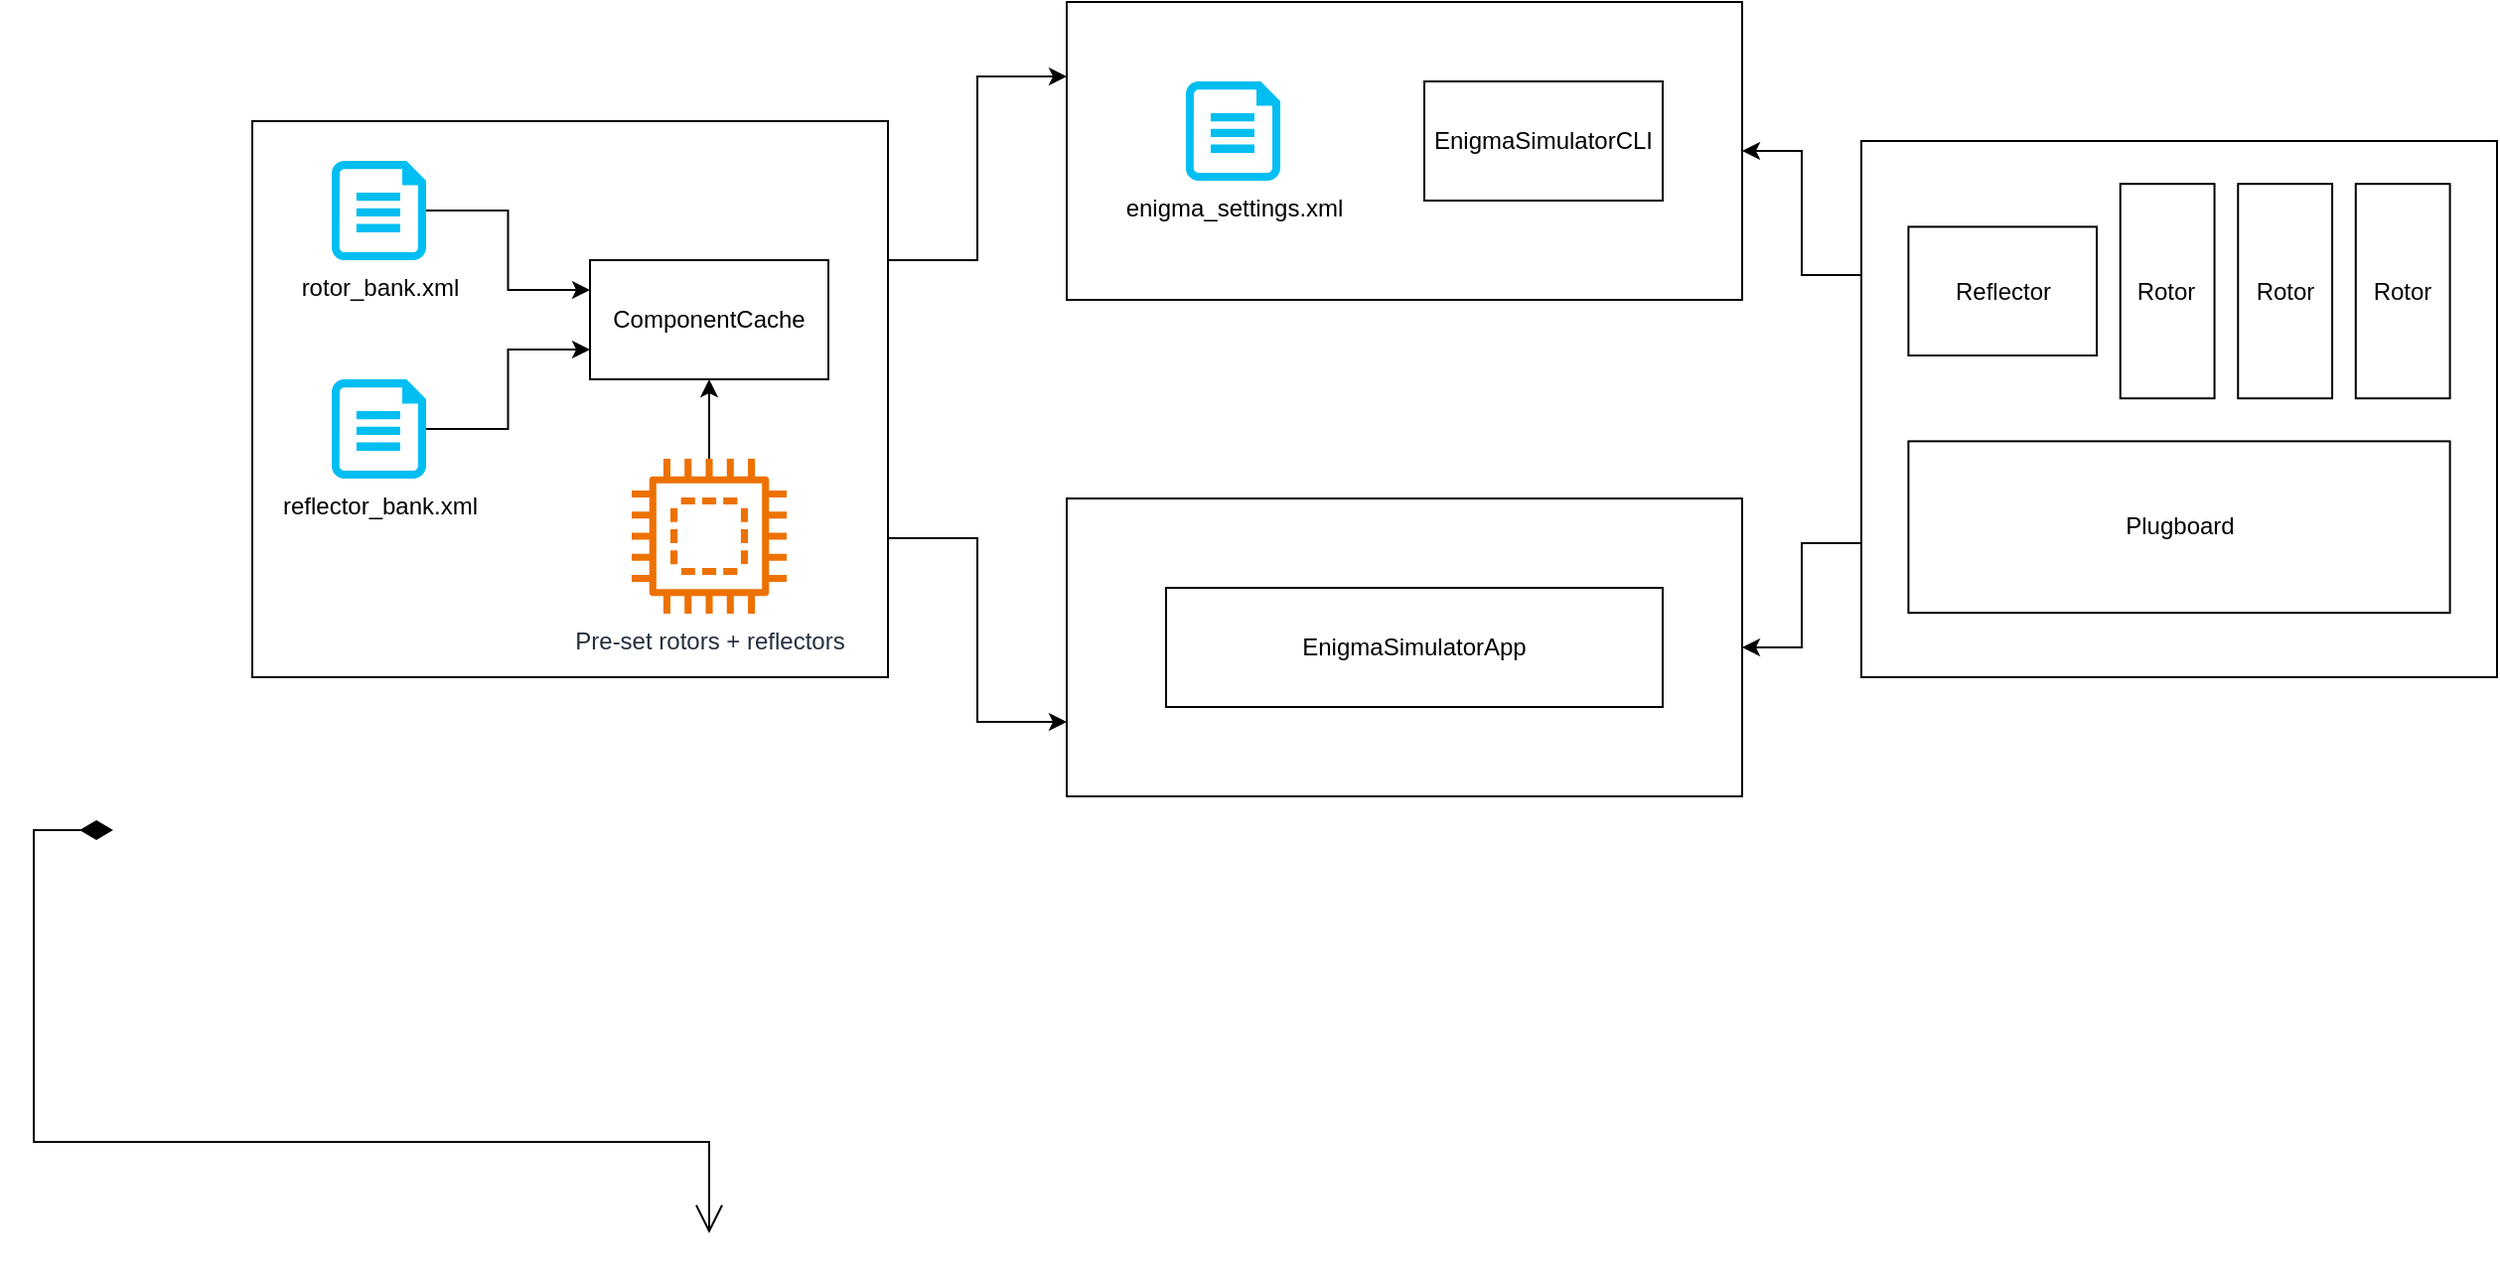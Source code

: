 <mxfile version="22.0.5" type="device">
  <diagram name="Page-1" id="_wAC_VCA0p9P3PtQ_74V">
    <mxGraphModel dx="1396" dy="2212" grid="1" gridSize="10" guides="1" tooltips="1" connect="1" arrows="1" fold="1" page="1" pageScale="1" pageWidth="850" pageHeight="1100" math="0" shadow="0">
      <root>
        <mxCell id="0" />
        <mxCell id="1" parent="0" />
        <mxCell id="WNhP4XTEa9MC39SPgcuT-5" value="" style="endArrow=open;html=1;endSize=12;startArrow=diamondThin;startSize=14;startFill=1;edgeStyle=orthogonalEdgeStyle;align=left;verticalAlign=bottom;rounded=0;entryX=0;entryY=0.5;entryDx=0;entryDy=0;exitX=0;exitY=0.5;exitDx=0;exitDy=0;" edge="1" parent="1" target="WNhP4XTEa9MC39SPgcuT-4">
          <mxGeometry x="-1" y="3" relative="1" as="geometry">
            <mxPoint x="-30" y="857" as="sourcePoint" />
            <mxPoint x="270" y="1060" as="targetPoint" />
            <Array as="points">
              <mxPoint x="-70" y="857" />
              <mxPoint x="-70" y="1014" />
            </Array>
          </mxGeometry>
        </mxCell>
        <mxCell id="WNhP4XTEa9MC39SPgcuT-43" value="" style="group" vertex="1" connectable="0" parent="1">
          <mxGeometry x="850" y="510" width="320" height="270" as="geometry" />
        </mxCell>
        <mxCell id="WNhP4XTEa9MC39SPgcuT-8" value="" style="rounded=0;whiteSpace=wrap;html=1;container=0;" vertex="1" parent="WNhP4XTEa9MC39SPgcuT-43">
          <mxGeometry width="320" height="270" as="geometry" />
        </mxCell>
        <mxCell id="WNhP4XTEa9MC39SPgcuT-9" value="Rotor" style="rounded=0;whiteSpace=wrap;html=1;container=0;" vertex="1" parent="WNhP4XTEa9MC39SPgcuT-43">
          <mxGeometry x="130.37" y="21.6" width="47.407" height="108" as="geometry" />
        </mxCell>
        <mxCell id="WNhP4XTEa9MC39SPgcuT-10" value="Rotor" style="rounded=0;whiteSpace=wrap;html=1;container=0;" vertex="1" parent="WNhP4XTEa9MC39SPgcuT-43">
          <mxGeometry x="248.889" y="21.6" width="47.407" height="108" as="geometry" />
        </mxCell>
        <mxCell id="WNhP4XTEa9MC39SPgcuT-11" value="Rotor" style="rounded=0;whiteSpace=wrap;html=1;container=0;" vertex="1" parent="WNhP4XTEa9MC39SPgcuT-43">
          <mxGeometry x="189.63" y="21.6" width="47.407" height="108" as="geometry" />
        </mxCell>
        <mxCell id="WNhP4XTEa9MC39SPgcuT-12" value="Plugboard" style="rounded=0;whiteSpace=wrap;html=1;container=0;" vertex="1" parent="WNhP4XTEa9MC39SPgcuT-43">
          <mxGeometry x="23.704" y="151.2" width="272.593" height="86.4" as="geometry" />
        </mxCell>
        <mxCell id="WNhP4XTEa9MC39SPgcuT-13" value="Reflector" style="rounded=0;whiteSpace=wrap;html=1;container=0;" vertex="1" parent="WNhP4XTEa9MC39SPgcuT-43">
          <mxGeometry x="23.704" y="43.2" width="94.815" height="64.8" as="geometry" />
        </mxCell>
        <mxCell id="WNhP4XTEa9MC39SPgcuT-58" style="edgeStyle=orthogonalEdgeStyle;rounded=0;orthogonalLoop=1;jettySize=auto;html=1;exitX=1;exitY=0.25;exitDx=0;exitDy=0;entryX=0;entryY=0.25;entryDx=0;entryDy=0;" edge="1" parent="1" source="WNhP4XTEa9MC39SPgcuT-44" target="WNhP4XTEa9MC39SPgcuT-46">
          <mxGeometry relative="1" as="geometry" />
        </mxCell>
        <mxCell id="WNhP4XTEa9MC39SPgcuT-60" style="edgeStyle=orthogonalEdgeStyle;rounded=0;orthogonalLoop=1;jettySize=auto;html=1;exitX=1;exitY=0.75;exitDx=0;exitDy=0;entryX=0;entryY=0.75;entryDx=0;entryDy=0;" edge="1" parent="1" source="WNhP4XTEa9MC39SPgcuT-44" target="WNhP4XTEa9MC39SPgcuT-59">
          <mxGeometry relative="1" as="geometry" />
        </mxCell>
        <mxCell id="WNhP4XTEa9MC39SPgcuT-44" value="" style="rounded=0;whiteSpace=wrap;html=1;" vertex="1" parent="1">
          <mxGeometry x="40" y="500" width="320" height="280" as="geometry" />
        </mxCell>
        <mxCell id="WNhP4XTEa9MC39SPgcuT-45" value="" style="group" vertex="1" connectable="0" parent="1">
          <mxGeometry x="80" y="520" width="250" height="228" as="geometry" />
        </mxCell>
        <mxCell id="WNhP4XTEa9MC39SPgcuT-34" value="ComponentCache" style="rounded=0;whiteSpace=wrap;html=1;" vertex="1" parent="WNhP4XTEa9MC39SPgcuT-45">
          <mxGeometry x="130" y="50" width="120" height="60" as="geometry" />
        </mxCell>
        <mxCell id="WNhP4XTEa9MC39SPgcuT-37" style="edgeStyle=orthogonalEdgeStyle;rounded=0;orthogonalLoop=1;jettySize=auto;html=1;exitX=1;exitY=0.5;exitDx=0;exitDy=0;exitPerimeter=0;entryX=0;entryY=0.25;entryDx=0;entryDy=0;" edge="1" parent="WNhP4XTEa9MC39SPgcuT-45" source="WNhP4XTEa9MC39SPgcuT-35" target="WNhP4XTEa9MC39SPgcuT-34">
          <mxGeometry relative="1" as="geometry" />
        </mxCell>
        <mxCell id="WNhP4XTEa9MC39SPgcuT-35" value="rotor_bank.xml&lt;br&gt;" style="verticalLabelPosition=bottom;html=1;verticalAlign=top;align=center;strokeColor=none;fillColor=#00BEF2;shape=mxgraph.azure.cloud_services_configuration_file;pointerEvents=1;" vertex="1" parent="WNhP4XTEa9MC39SPgcuT-45">
          <mxGeometry width="47.5" height="50" as="geometry" />
        </mxCell>
        <mxCell id="WNhP4XTEa9MC39SPgcuT-38" style="edgeStyle=orthogonalEdgeStyle;rounded=0;orthogonalLoop=1;jettySize=auto;html=1;exitX=1;exitY=0.5;exitDx=0;exitDy=0;exitPerimeter=0;entryX=0;entryY=0.75;entryDx=0;entryDy=0;" edge="1" parent="WNhP4XTEa9MC39SPgcuT-45" source="WNhP4XTEa9MC39SPgcuT-36" target="WNhP4XTEa9MC39SPgcuT-34">
          <mxGeometry relative="1" as="geometry" />
        </mxCell>
        <mxCell id="WNhP4XTEa9MC39SPgcuT-36" value="reflector_bank.xml&lt;br&gt;" style="verticalLabelPosition=bottom;html=1;verticalAlign=top;align=center;strokeColor=none;fillColor=#00BEF2;shape=mxgraph.azure.cloud_services_configuration_file;pointerEvents=1;" vertex="1" parent="WNhP4XTEa9MC39SPgcuT-45">
          <mxGeometry y="110" width="47.5" height="50" as="geometry" />
        </mxCell>
        <mxCell id="WNhP4XTEa9MC39SPgcuT-42" style="edgeStyle=orthogonalEdgeStyle;rounded=0;orthogonalLoop=1;jettySize=auto;html=1;entryX=0.5;entryY=1;entryDx=0;entryDy=0;" edge="1" parent="WNhP4XTEa9MC39SPgcuT-45" source="WNhP4XTEa9MC39SPgcuT-40" target="WNhP4XTEa9MC39SPgcuT-34">
          <mxGeometry relative="1" as="geometry" />
        </mxCell>
        <mxCell id="WNhP4XTEa9MC39SPgcuT-40" value="Pre-set rotors + reflectors" style="sketch=0;outlineConnect=0;fontColor=#232F3E;gradientColor=none;fillColor=#ED7100;strokeColor=none;dashed=0;verticalLabelPosition=bottom;verticalAlign=top;align=center;html=1;fontSize=12;fontStyle=0;aspect=fixed;pointerEvents=1;shape=mxgraph.aws4.braket_embedded_simulator;" vertex="1" parent="WNhP4XTEa9MC39SPgcuT-45">
          <mxGeometry x="151" y="150" width="78" height="78" as="geometry" />
        </mxCell>
        <mxCell id="WNhP4XTEa9MC39SPgcuT-46" value="" style="rounded=0;whiteSpace=wrap;html=1;" vertex="1" parent="1">
          <mxGeometry x="450" y="440" width="340" height="150" as="geometry" />
        </mxCell>
        <mxCell id="WNhP4XTEa9MC39SPgcuT-56" value="enigma_settings.xml" style="verticalLabelPosition=bottom;html=1;verticalAlign=top;align=center;strokeColor=none;fillColor=#00BEF2;shape=mxgraph.azure.cloud_services_configuration_file;pointerEvents=1;" vertex="1" parent="1">
          <mxGeometry x="510" y="480" width="47.5" height="50" as="geometry" />
        </mxCell>
        <mxCell id="WNhP4XTEa9MC39SPgcuT-57" value="EnigmaSimulatorCLI" style="rounded=0;whiteSpace=wrap;html=1;" vertex="1" parent="1">
          <mxGeometry x="630" y="480" width="120" height="60" as="geometry" />
        </mxCell>
        <mxCell id="WNhP4XTEa9MC39SPgcuT-59" value="" style="rounded=0;whiteSpace=wrap;html=1;" vertex="1" parent="1">
          <mxGeometry x="450" y="690" width="340" height="150" as="geometry" />
        </mxCell>
        <mxCell id="WNhP4XTEa9MC39SPgcuT-61" value="EnigmaSimulatorApp" style="rounded=0;whiteSpace=wrap;html=1;" vertex="1" parent="1">
          <mxGeometry x="500" y="735" width="250" height="60" as="geometry" />
        </mxCell>
        <mxCell id="WNhP4XTEa9MC39SPgcuT-62" style="edgeStyle=orthogonalEdgeStyle;rounded=0;orthogonalLoop=1;jettySize=auto;html=1;exitX=0;exitY=0.25;exitDx=0;exitDy=0;entryX=1;entryY=0.5;entryDx=0;entryDy=0;" edge="1" parent="1" source="WNhP4XTEa9MC39SPgcuT-8" target="WNhP4XTEa9MC39SPgcuT-46">
          <mxGeometry relative="1" as="geometry" />
        </mxCell>
        <mxCell id="WNhP4XTEa9MC39SPgcuT-63" style="edgeStyle=orthogonalEdgeStyle;rounded=0;orthogonalLoop=1;jettySize=auto;html=1;exitX=0;exitY=0.75;exitDx=0;exitDy=0;entryX=1;entryY=0.5;entryDx=0;entryDy=0;" edge="1" parent="1" source="WNhP4XTEa9MC39SPgcuT-8" target="WNhP4XTEa9MC39SPgcuT-59">
          <mxGeometry relative="1" as="geometry" />
        </mxCell>
      </root>
    </mxGraphModel>
  </diagram>
</mxfile>
